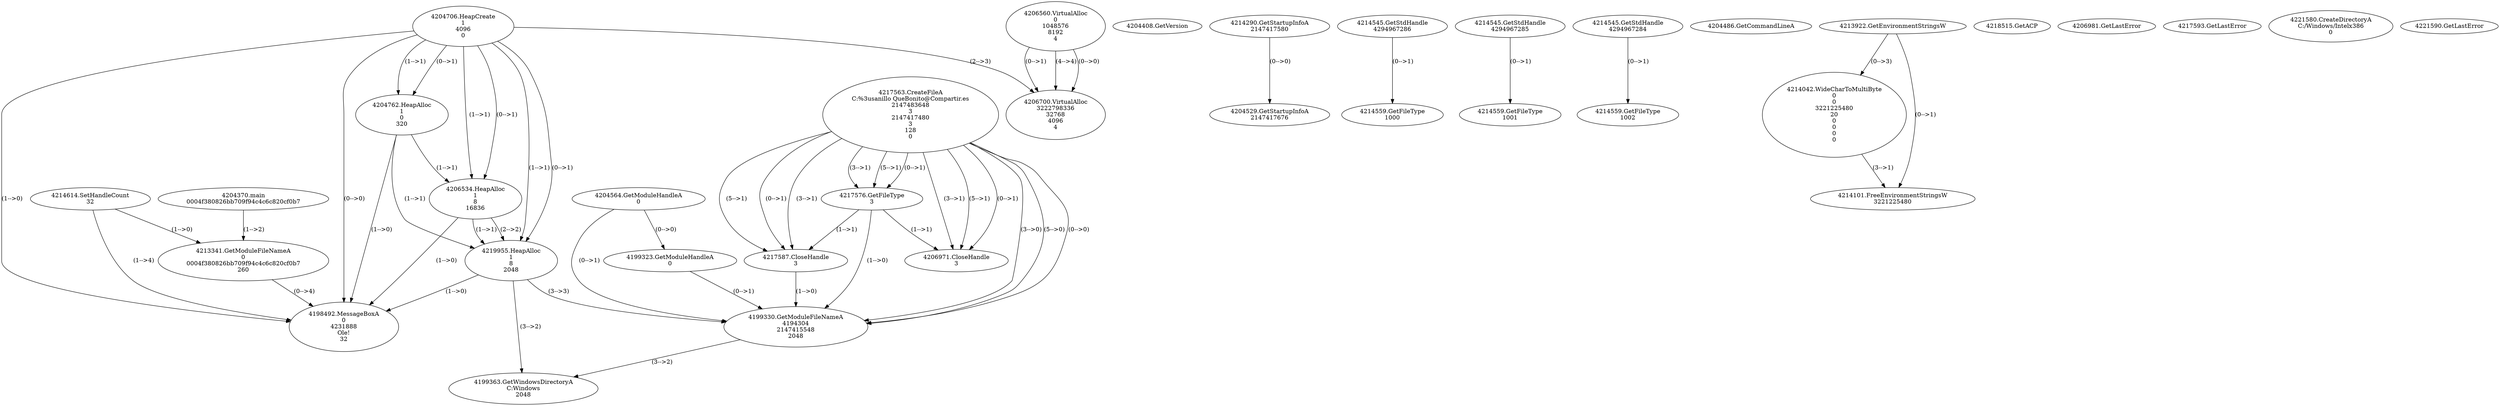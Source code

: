// Global SCDG with merge call
digraph {
	0 [label="4204370.main
0004f380826bb709f94c4c6c820cf0b7"]
	1 [label="4204408.GetVersion
"]
	2 [label="4204706.HeapCreate
1
4096
0"]
	3 [label="4204762.HeapAlloc
1
0
320"]
	2 -> 3 [label="(1-->1)"]
	2 -> 3 [label="(0-->1)"]
	4 [label="4206534.HeapAlloc
1
8
16836"]
	2 -> 4 [label="(1-->1)"]
	2 -> 4 [label="(0-->1)"]
	3 -> 4 [label="(1-->1)"]
	5 [label="4206560.VirtualAlloc
0
1048576
8192
4"]
	6 [label="4206700.VirtualAlloc
3222798336
32768
4096
4"]
	5 -> 6 [label="(0-->1)"]
	2 -> 6 [label="(2-->3)"]
	5 -> 6 [label="(4-->4)"]
	5 -> 6 [label="(0-->0)"]
	7 [label="4214290.GetStartupInfoA
2147417580"]
	8 [label="4214545.GetStdHandle
4294967286"]
	9 [label="4214559.GetFileType
1000"]
	8 -> 9 [label="(0-->1)"]
	10 [label="4214545.GetStdHandle
4294967285"]
	11 [label="4214559.GetFileType
1001"]
	10 -> 11 [label="(0-->1)"]
	12 [label="4214545.GetStdHandle
4294967284"]
	13 [label="4214559.GetFileType
1002"]
	12 -> 13 [label="(0-->1)"]
	14 [label="4214614.SetHandleCount
32"]
	15 [label="4204486.GetCommandLineA
"]
	16 [label="4213922.GetEnvironmentStringsW
"]
	17 [label="4214042.WideCharToMultiByte
0
0
3221225480
20
0
0
0
0"]
	16 -> 17 [label="(0-->3)"]
	18 [label="4214101.FreeEnvironmentStringsW
3221225480"]
	16 -> 18 [label="(0-->1)"]
	17 -> 18 [label="(3-->1)"]
	19 [label="4218515.GetACP
"]
	20 [label="4213341.GetModuleFileNameA
0
0004f380826bb709f94c4c6c820cf0b7
260"]
	0 -> 20 [label="(1-->2)"]
	14 -> 20 [label="(1-->0)"]
	21 [label="4219955.HeapAlloc
1
8
2048"]
	2 -> 21 [label="(1-->1)"]
	2 -> 21 [label="(0-->1)"]
	3 -> 21 [label="(1-->1)"]
	4 -> 21 [label="(1-->1)"]
	4 -> 21 [label="(2-->2)"]
	22 [label="4204529.GetStartupInfoA
2147417676"]
	7 -> 22 [label="(0-->0)"]
	23 [label="4204564.GetModuleHandleA
0"]
	24 [label="4217563.CreateFileA
C:\Gusanillo QueBonito@Compartir.es
2147483648
3
2147417480
3
128
0"]
	25 [label="4217576.GetFileType
3"]
	24 -> 25 [label="(3-->1)"]
	24 -> 25 [label="(5-->1)"]
	24 -> 25 [label="(0-->1)"]
	26 [label="4206971.CloseHandle
3"]
	24 -> 26 [label="(3-->1)"]
	24 -> 26 [label="(5-->1)"]
	24 -> 26 [label="(0-->1)"]
	25 -> 26 [label="(1-->1)"]
	27 [label="4206981.GetLastError
"]
	28 [label="4198492.MessageBoxA
0
4231888
Ole!
32"]
	14 -> 28 [label="(1-->4)"]
	20 -> 28 [label="(0-->4)"]
	2 -> 28 [label="(1-->0)"]
	2 -> 28 [label="(0-->0)"]
	3 -> 28 [label="(1-->0)"]
	4 -> 28 [label="(1-->0)"]
	21 -> 28 [label="(1-->0)"]
	29 [label="4217587.CloseHandle
3"]
	24 -> 29 [label="(3-->1)"]
	24 -> 29 [label="(5-->1)"]
	24 -> 29 [label="(0-->1)"]
	25 -> 29 [label="(1-->1)"]
	30 [label="4217593.GetLastError
"]
	31 [label="4199323.GetModuleHandleA
0"]
	23 -> 31 [label="(0-->0)"]
	32 [label="4199330.GetModuleFileNameA
4194304
2147415548
2048"]
	23 -> 32 [label="(0-->1)"]
	31 -> 32 [label="(0-->1)"]
	21 -> 32 [label="(3-->3)"]
	24 -> 32 [label="(3-->0)"]
	24 -> 32 [label="(5-->0)"]
	24 -> 32 [label="(0-->0)"]
	25 -> 32 [label="(1-->0)"]
	29 -> 32 [label="(1-->0)"]
	33 [label="4199363.GetWindowsDirectoryA
C:\Windows
2048"]
	21 -> 33 [label="(3-->2)"]
	32 -> 33 [label="(3-->2)"]
	34 [label="4221580.CreateDirectoryA
C:/Windows/Intelx386
0"]
	35 [label="4221590.GetLastError
"]
}
